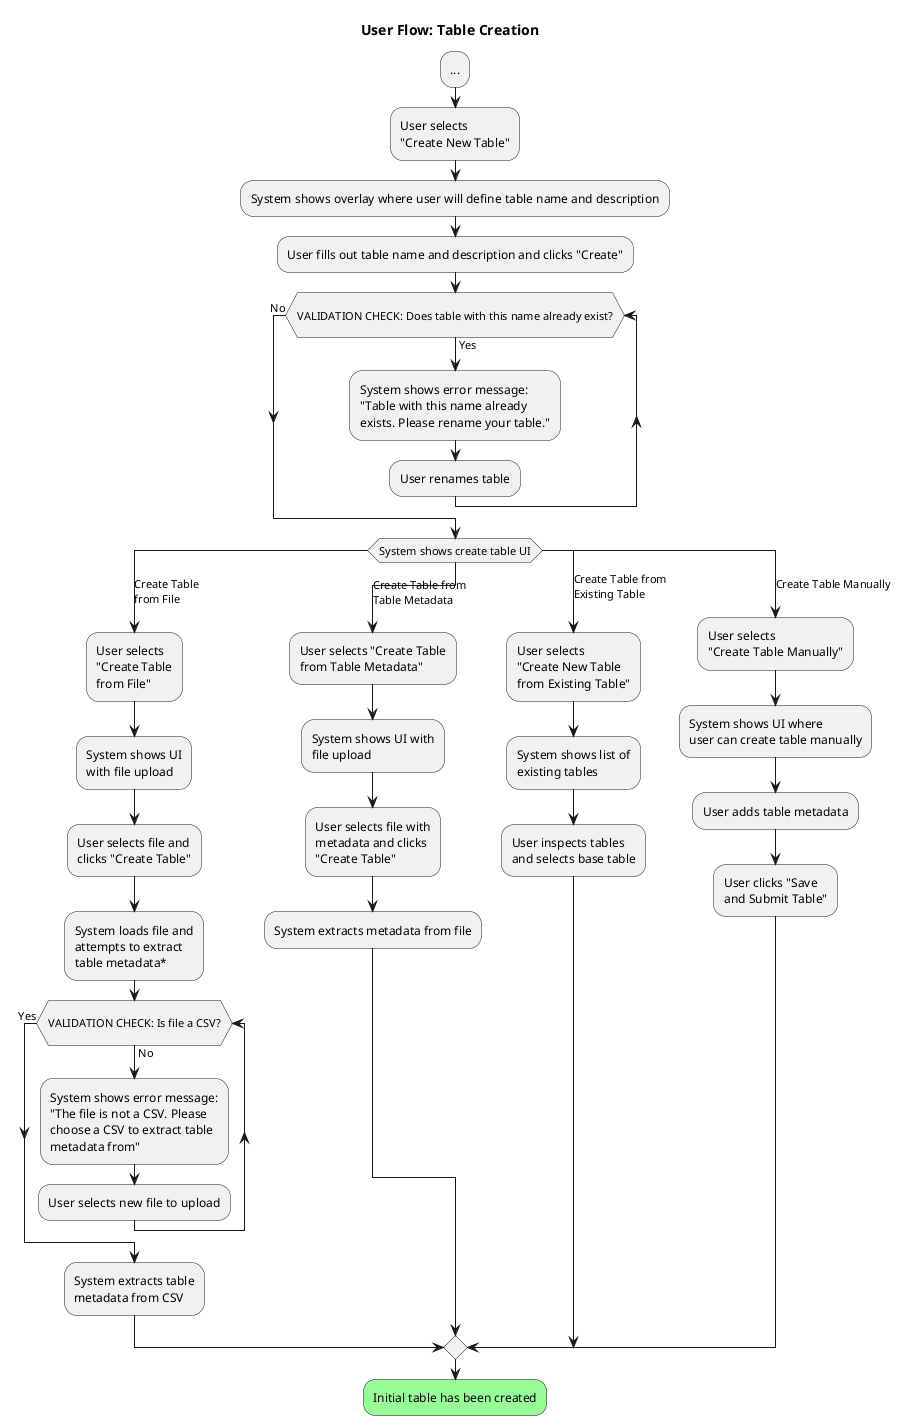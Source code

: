 @startuml user-flow-table-creation

title User Flow: Table Creation

:...;
'copied from user-flow.puml start
'table creation start
  :User selects\n"Create New Table";
  :System shows overlay where user will define table name and description;
  :User fills out table name and description and clicks "Create";
  while (\nVALIDATION CHECK: Does table with this name already exist?\n) is (Yes)
    :System shows error message:
    "Table with this name already
    exists. Please rename your table.";
    :User renames table; 
  end while (No)
  switch (System shows create table UI)
    case (Create Table\nfrom File)
      :User selects
      "Create Table
      from File";
      :System shows UI
      with file upload;
      :User selects file and
      clicks "Create Table";
      :System loads file and
      attempts to extract 
      table metadata*;
    while (\nVALIDATION CHECK: Is file a CSV?\n) is (No)
      :System shows error message: 
      "The file is not a CSV. Please
      choose a CSV to extract table
      metadata from";
      :User selects new file to upload;
    end while (Yes)
    :System extracts table
    metadata from CSV;
    case (Create Table from \nTable Metadata)
      :User selects "Create Table
      from Table Metadata";
      :System shows UI with
      file upload;
      :User selects file with
      metadata and clicks 
      "Create Table";
      :System extracts metadata from file;
    case (Create Table from\nExisting Table)
      :User selects
      "Create New Table
      from Existing Table";
      :System shows list of
      existing tables;
      :User inspects tables
      and selects base table;
    case (Create Table Manually)
      :User selects
      "Create Table Manually";
      :System shows UI where
      user can create table manually;
      :User adds table metadata;
      :User clicks "Save
      and Submit Table";
    endswitch
    #palegreen:Initial table has been created;
'table-creation end
'copied from user-flow.puml end

@enduml
